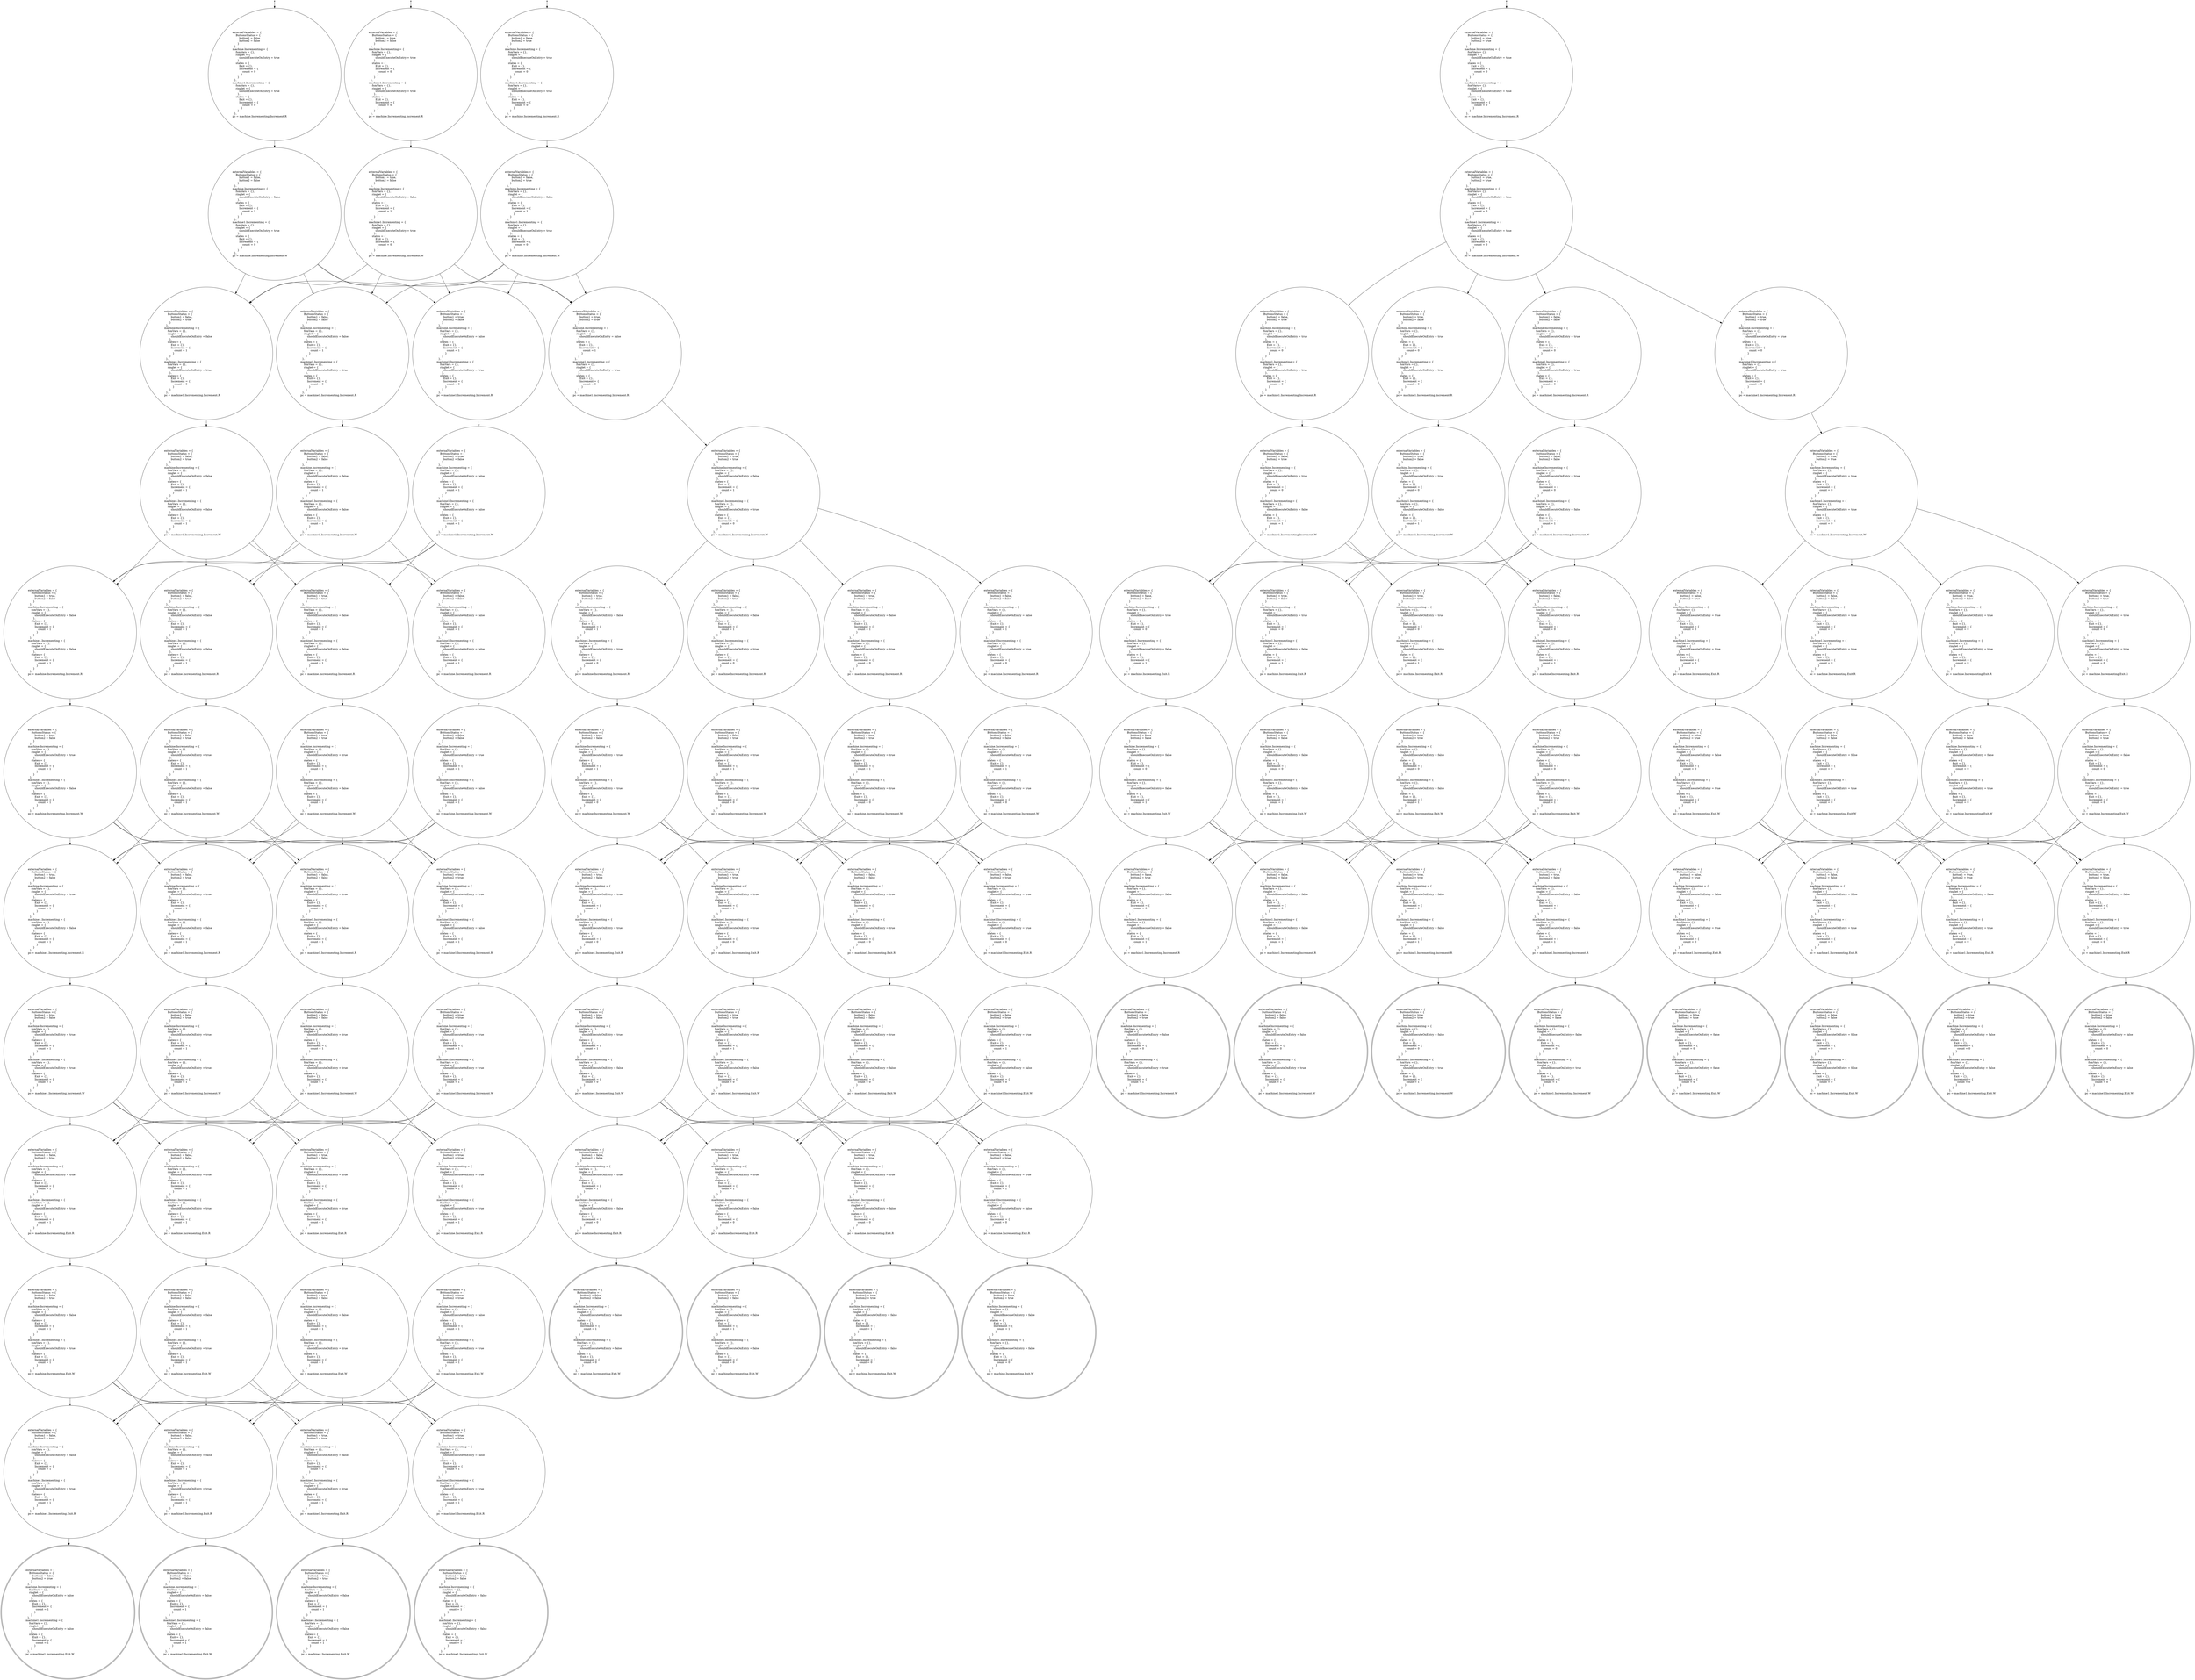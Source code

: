 digraph finite_state_machine {
node [shape=point] si0;node [shape=circle, label="\l    externalVariables = {\l        ButtonsStatus = {\l            button1 = false,\l            button2 = false\l          }\l      },\l    machine.Incrementing = {\l        fsmVars = {},\l        ringlet = {\l            shouldExecuteOnEntry = true\l          },\l        states = {\l            Exit = {},\l            Increment = {\l                count = 0\l              }\l          }\l      },\l    machine1.Incrementing = {\l        fsmVars = {},\l        ringlet = {\l            shouldExecuteOnEntry = true\l          },\l        states = {\l            Exit = {},\l            Increment = {\l                count = 0\l              }\l          }\l      },\l    pc = machine.Incrementing.Increment.R\l  "]; s0;
node [shape=circle, label="\l    externalVariables = {\l        ButtonsStatus = {\l            button1 = false,\l            button2 = false\l          }\l      },\l    machine.Incrementing = {\l        fsmVars = {},\l        ringlet = {\l            shouldExecuteOnEntry = false\l          },\l        states = {\l            Exit = {},\l            Increment = {\l                count = 1\l              }\l          }\l      },\l    machine1.Incrementing = {\l        fsmVars = {},\l        ringlet = {\l            shouldExecuteOnEntry = true\l          },\l        states = {\l            Exit = {},\l            Increment = {\l                count = 0\l              }\l          }\l      },\l    pc = machine.Incrementing.Increment.W\l  "]; s1;
node [shape=circle, label="\l    externalVariables = {\l        ButtonsStatus = {\l            button1 = false,\l            button2 = true\l          }\l      },\l    machine.Incrementing = {\l        fsmVars = {},\l        ringlet = {\l            shouldExecuteOnEntry = false\l          },\l        states = {\l            Exit = {},\l            Increment = {\l                count = 1\l              }\l          }\l      },\l    machine1.Incrementing = {\l        fsmVars = {},\l        ringlet = {\l            shouldExecuteOnEntry = true\l          },\l        states = {\l            Exit = {},\l            Increment = {\l                count = 0\l              }\l          }\l      },\l    pc = machine1.Incrementing.Increment.R\l  "]; s2;
node [shape=circle, label="\l    externalVariables = {\l        ButtonsStatus = {\l            button1 = false,\l            button2 = true\l          }\l      },\l    machine.Incrementing = {\l        fsmVars = {},\l        ringlet = {\l            shouldExecuteOnEntry = false\l          },\l        states = {\l            Exit = {},\l            Increment = {\l                count = 1\l              }\l          }\l      },\l    machine1.Incrementing = {\l        fsmVars = {},\l        ringlet = {\l            shouldExecuteOnEntry = false\l          },\l        states = {\l            Exit = {},\l            Increment = {\l                count = 1\l              }\l          }\l      },\l    pc = machine1.Incrementing.Increment.W\l  "]; s3;
node [shape=circle, label="\l    externalVariables = {\l        ButtonsStatus = {\l            button1 = true,\l            button2 = false\l          }\l      },\l    machine.Incrementing = {\l        fsmVars = {},\l        ringlet = {\l            shouldExecuteOnEntry = false\l          },\l        states = {\l            Exit = {},\l            Increment = {\l                count = 1\l              }\l          }\l      },\l    machine1.Incrementing = {\l        fsmVars = {},\l        ringlet = {\l            shouldExecuteOnEntry = false\l          },\l        states = {\l            Exit = {},\l            Increment = {\l                count = 1\l              }\l          }\l      },\l    pc = machine.Incrementing.Increment.R\l  "]; s4;
node [shape=circle, label="\l    externalVariables = {\l        ButtonsStatus = {\l            button1 = true,\l            button2 = false\l          }\l      },\l    machine.Incrementing = {\l        fsmVars = {},\l        ringlet = {\l            shouldExecuteOnEntry = true\l          },\l        states = {\l            Exit = {},\l            Increment = {\l                count = 1\l              }\l          }\l      },\l    machine1.Incrementing = {\l        fsmVars = {},\l        ringlet = {\l            shouldExecuteOnEntry = false\l          },\l        states = {\l            Exit = {},\l            Increment = {\l                count = 1\l              }\l          }\l      },\l    pc = machine.Incrementing.Increment.W\l  "]; s5;
node [shape=circle, label="\l    externalVariables = {\l        ButtonsStatus = {\l            button1 = true,\l            button2 = false\l          }\l      },\l    machine.Incrementing = {\l        fsmVars = {},\l        ringlet = {\l            shouldExecuteOnEntry = true\l          },\l        states = {\l            Exit = {},\l            Increment = {\l                count = 1\l              }\l          }\l      },\l    machine1.Incrementing = {\l        fsmVars = {},\l        ringlet = {\l            shouldExecuteOnEntry = false\l          },\l        states = {\l            Exit = {},\l            Increment = {\l                count = 1\l              }\l          }\l      },\l    pc = machine1.Incrementing.Increment.R\l  "]; s6;
node [shape=circle, label="\l    externalVariables = {\l        ButtonsStatus = {\l            button1 = true,\l            button2 = false\l          }\l      },\l    machine.Incrementing = {\l        fsmVars = {},\l        ringlet = {\l            shouldExecuteOnEntry = true\l          },\l        states = {\l            Exit = {},\l            Increment = {\l                count = 1\l              }\l          }\l      },\l    machine1.Incrementing = {\l        fsmVars = {},\l        ringlet = {\l            shouldExecuteOnEntry = true\l          },\l        states = {\l            Exit = {},\l            Increment = {\l                count = 1\l              }\l          }\l      },\l    pc = machine1.Incrementing.Increment.W\l  "]; s7;
node [shape=circle, label="\l    externalVariables = {\l        ButtonsStatus = {\l            button1 = false,\l            button2 = true\l          }\l      },\l    machine.Incrementing = {\l        fsmVars = {},\l        ringlet = {\l            shouldExecuteOnEntry = true\l          },\l        states = {\l            Exit = {},\l            Increment = {\l                count = 1\l              }\l          }\l      },\l    machine1.Incrementing = {\l        fsmVars = {},\l        ringlet = {\l            shouldExecuteOnEntry = true\l          },\l        states = {\l            Exit = {},\l            Increment = {\l                count = 1\l              }\l          }\l      },\l    pc = machine.Incrementing.Exit.R\l  "]; s8;
node [shape=circle, label="\l    externalVariables = {\l        ButtonsStatus = {\l            button1 = false,\l            button2 = true\l          }\l      },\l    machine.Incrementing = {\l        fsmVars = {},\l        ringlet = {\l            shouldExecuteOnEntry = false\l          },\l        states = {\l            Exit = {},\l            Increment = {\l                count = 1\l              }\l          }\l      },\l    machine1.Incrementing = {\l        fsmVars = {},\l        ringlet = {\l            shouldExecuteOnEntry = true\l          },\l        states = {\l            Exit = {},\l            Increment = {\l                count = 1\l              }\l          }\l      },\l    pc = machine.Incrementing.Exit.W\l  "]; s9;
node [shape=circle, label="\l    externalVariables = {\l        ButtonsStatus = {\l            button1 = false,\l            button2 = true\l          }\l      },\l    machine.Incrementing = {\l        fsmVars = {},\l        ringlet = {\l            shouldExecuteOnEntry = false\l          },\l        states = {\l            Exit = {},\l            Increment = {\l                count = 1\l              }\l          }\l      },\l    machine1.Incrementing = {\l        fsmVars = {},\l        ringlet = {\l            shouldExecuteOnEntry = true\l          },\l        states = {\l            Exit = {},\l            Increment = {\l                count = 1\l              }\l          }\l      },\l    pc = machine1.Incrementing.Exit.R\l  "]; s10;
node [shape=doublecircle, label="\l    externalVariables = {\l        ButtonsStatus = {\l            button1 = false,\l            button2 = true\l          }\l      },\l    machine.Incrementing = {\l        fsmVars = {},\l        ringlet = {\l            shouldExecuteOnEntry = false\l          },\l        states = {\l            Exit = {},\l            Increment = {\l                count = 1\l              }\l          }\l      },\l    machine1.Incrementing = {\l        fsmVars = {},\l        ringlet = {\l            shouldExecuteOnEntry = false\l          },\l        states = {\l            Exit = {},\l            Increment = {\l                count = 1\l              }\l          }\l      },\l    pc = machine1.Incrementing.Exit.W\l  "]; s11;
node [shape=circle, label="\l    externalVariables = {\l        ButtonsStatus = {\l            button1 = false,\l            button2 = false\l          }\l      },\l    machine.Incrementing = {\l        fsmVars = {},\l        ringlet = {\l            shouldExecuteOnEntry = false\l          },\l        states = {\l            Exit = {},\l            Increment = {\l                count = 1\l              }\l          }\l      },\l    machine1.Incrementing = {\l        fsmVars = {},\l        ringlet = {\l            shouldExecuteOnEntry = true\l          },\l        states = {\l            Exit = {},\l            Increment = {\l                count = 1\l              }\l          }\l      },\l    pc = machine1.Incrementing.Exit.R\l  "]; s12;
node [shape=doublecircle, label="\l    externalVariables = {\l        ButtonsStatus = {\l            button1 = false,\l            button2 = false\l          }\l      },\l    machine.Incrementing = {\l        fsmVars = {},\l        ringlet = {\l            shouldExecuteOnEntry = false\l          },\l        states = {\l            Exit = {},\l            Increment = {\l                count = 1\l              }\l          }\l      },\l    machine1.Incrementing = {\l        fsmVars = {},\l        ringlet = {\l            shouldExecuteOnEntry = false\l          },\l        states = {\l            Exit = {},\l            Increment = {\l                count = 1\l              }\l          }\l      },\l    pc = machine1.Incrementing.Exit.W\l  "]; s13;
node [shape=circle, label="\l    externalVariables = {\l        ButtonsStatus = {\l            button1 = true,\l            button2 = true\l          }\l      },\l    machine.Incrementing = {\l        fsmVars = {},\l        ringlet = {\l            shouldExecuteOnEntry = false\l          },\l        states = {\l            Exit = {},\l            Increment = {\l                count = 1\l              }\l          }\l      },\l    machine1.Incrementing = {\l        fsmVars = {},\l        ringlet = {\l            shouldExecuteOnEntry = true\l          },\l        states = {\l            Exit = {},\l            Increment = {\l                count = 1\l              }\l          }\l      },\l    pc = machine1.Incrementing.Exit.R\l  "]; s14;
node [shape=doublecircle, label="\l    externalVariables = {\l        ButtonsStatus = {\l            button1 = true,\l            button2 = true\l          }\l      },\l    machine.Incrementing = {\l        fsmVars = {},\l        ringlet = {\l            shouldExecuteOnEntry = false\l          },\l        states = {\l            Exit = {},\l            Increment = {\l                count = 1\l              }\l          }\l      },\l    machine1.Incrementing = {\l        fsmVars = {},\l        ringlet = {\l            shouldExecuteOnEntry = false\l          },\l        states = {\l            Exit = {},\l            Increment = {\l                count = 1\l              }\l          }\l      },\l    pc = machine1.Incrementing.Exit.W\l  "]; s15;
node [shape=circle, label="\l    externalVariables = {\l        ButtonsStatus = {\l            button1 = true,\l            button2 = false\l          }\l      },\l    machine.Incrementing = {\l        fsmVars = {},\l        ringlet = {\l            shouldExecuteOnEntry = false\l          },\l        states = {\l            Exit = {},\l            Increment = {\l                count = 1\l              }\l          }\l      },\l    machine1.Incrementing = {\l        fsmVars = {},\l        ringlet = {\l            shouldExecuteOnEntry = true\l          },\l        states = {\l            Exit = {},\l            Increment = {\l                count = 1\l              }\l          }\l      },\l    pc = machine1.Incrementing.Exit.R\l  "]; s16;
node [shape=doublecircle, label="\l    externalVariables = {\l        ButtonsStatus = {\l            button1 = true,\l            button2 = false\l          }\l      },\l    machine.Incrementing = {\l        fsmVars = {},\l        ringlet = {\l            shouldExecuteOnEntry = false\l          },\l        states = {\l            Exit = {},\l            Increment = {\l                count = 1\l              }\l          }\l      },\l    machine1.Incrementing = {\l        fsmVars = {},\l        ringlet = {\l            shouldExecuteOnEntry = false\l          },\l        states = {\l            Exit = {},\l            Increment = {\l                count = 1\l              }\l          }\l      },\l    pc = machine1.Incrementing.Exit.W\l  "]; s17;
node [shape=circle, label="\l    externalVariables = {\l        ButtonsStatus = {\l            button1 = false,\l            button2 = false\l          }\l      },\l    machine.Incrementing = {\l        fsmVars = {},\l        ringlet = {\l            shouldExecuteOnEntry = true\l          },\l        states = {\l            Exit = {},\l            Increment = {\l                count = 1\l              }\l          }\l      },\l    machine1.Incrementing = {\l        fsmVars = {},\l        ringlet = {\l            shouldExecuteOnEntry = true\l          },\l        states = {\l            Exit = {},\l            Increment = {\l                count = 1\l              }\l          }\l      },\l    pc = machine.Incrementing.Exit.R\l  "]; s18;
node [shape=circle, label="\l    externalVariables = {\l        ButtonsStatus = {\l            button1 = false,\l            button2 = false\l          }\l      },\l    machine.Incrementing = {\l        fsmVars = {},\l        ringlet = {\l            shouldExecuteOnEntry = false\l          },\l        states = {\l            Exit = {},\l            Increment = {\l                count = 1\l              }\l          }\l      },\l    machine1.Incrementing = {\l        fsmVars = {},\l        ringlet = {\l            shouldExecuteOnEntry = true\l          },\l        states = {\l            Exit = {},\l            Increment = {\l                count = 1\l              }\l          }\l      },\l    pc = machine.Incrementing.Exit.W\l  "]; s19;
node [shape=circle, label="\l    externalVariables = {\l        ButtonsStatus = {\l            button1 = true,\l            button2 = false\l          }\l      },\l    machine.Incrementing = {\l        fsmVars = {},\l        ringlet = {\l            shouldExecuteOnEntry = true\l          },\l        states = {\l            Exit = {},\l            Increment = {\l                count = 1\l              }\l          }\l      },\l    machine1.Incrementing = {\l        fsmVars = {},\l        ringlet = {\l            shouldExecuteOnEntry = true\l          },\l        states = {\l            Exit = {},\l            Increment = {\l                count = 1\l              }\l          }\l      },\l    pc = machine.Incrementing.Exit.R\l  "]; s20;
node [shape=circle, label="\l    externalVariables = {\l        ButtonsStatus = {\l            button1 = true,\l            button2 = false\l          }\l      },\l    machine.Incrementing = {\l        fsmVars = {},\l        ringlet = {\l            shouldExecuteOnEntry = false\l          },\l        states = {\l            Exit = {},\l            Increment = {\l                count = 1\l              }\l          }\l      },\l    machine1.Incrementing = {\l        fsmVars = {},\l        ringlet = {\l            shouldExecuteOnEntry = true\l          },\l        states = {\l            Exit = {},\l            Increment = {\l                count = 1\l              }\l          }\l      },\l    pc = machine.Incrementing.Exit.W\l  "]; s21;
node [shape=circle, label="\l    externalVariables = {\l        ButtonsStatus = {\l            button1 = true,\l            button2 = true\l          }\l      },\l    machine.Incrementing = {\l        fsmVars = {},\l        ringlet = {\l            shouldExecuteOnEntry = true\l          },\l        states = {\l            Exit = {},\l            Increment = {\l                count = 1\l              }\l          }\l      },\l    machine1.Incrementing = {\l        fsmVars = {},\l        ringlet = {\l            shouldExecuteOnEntry = true\l          },\l        states = {\l            Exit = {},\l            Increment = {\l                count = 1\l              }\l          }\l      },\l    pc = machine.Incrementing.Exit.R\l  "]; s22;
node [shape=circle, label="\l    externalVariables = {\l        ButtonsStatus = {\l            button1 = true,\l            button2 = true\l          }\l      },\l    machine.Incrementing = {\l        fsmVars = {},\l        ringlet = {\l            shouldExecuteOnEntry = false\l          },\l        states = {\l            Exit = {},\l            Increment = {\l                count = 1\l              }\l          }\l      },\l    machine1.Incrementing = {\l        fsmVars = {},\l        ringlet = {\l            shouldExecuteOnEntry = true\l          },\l        states = {\l            Exit = {},\l            Increment = {\l                count = 1\l              }\l          }\l      },\l    pc = machine.Incrementing.Exit.W\l  "]; s23;
node [shape=circle, label="\l    externalVariables = {\l        ButtonsStatus = {\l            button1 = false,\l            button2 = true\l          }\l      },\l    machine.Incrementing = {\l        fsmVars = {},\l        ringlet = {\l            shouldExecuteOnEntry = true\l          },\l        states = {\l            Exit = {},\l            Increment = {\l                count = 1\l              }\l          }\l      },\l    machine1.Incrementing = {\l        fsmVars = {},\l        ringlet = {\l            shouldExecuteOnEntry = false\l          },\l        states = {\l            Exit = {},\l            Increment = {\l                count = 1\l              }\l          }\l      },\l    pc = machine1.Incrementing.Increment.R\l  "]; s24;
node [shape=circle, label="\l    externalVariables = {\l        ButtonsStatus = {\l            button1 = false,\l            button2 = true\l          }\l      },\l    machine.Incrementing = {\l        fsmVars = {},\l        ringlet = {\l            shouldExecuteOnEntry = true\l          },\l        states = {\l            Exit = {},\l            Increment = {\l                count = 1\l              }\l          }\l      },\l    machine1.Incrementing = {\l        fsmVars = {},\l        ringlet = {\l            shouldExecuteOnEntry = true\l          },\l        states = {\l            Exit = {},\l            Increment = {\l                count = 1\l              }\l          }\l      },\l    pc = machine1.Incrementing.Increment.W\l  "]; s25;
node [shape=circle, label="\l    externalVariables = {\l        ButtonsStatus = {\l            button1 = false,\l            button2 = false\l          }\l      },\l    machine.Incrementing = {\l        fsmVars = {},\l        ringlet = {\l            shouldExecuteOnEntry = true\l          },\l        states = {\l            Exit = {},\l            Increment = {\l                count = 1\l              }\l          }\l      },\l    machine1.Incrementing = {\l        fsmVars = {},\l        ringlet = {\l            shouldExecuteOnEntry = false\l          },\l        states = {\l            Exit = {},\l            Increment = {\l                count = 1\l              }\l          }\l      },\l    pc = machine1.Incrementing.Increment.R\l  "]; s26;
node [shape=circle, label="\l    externalVariables = {\l        ButtonsStatus = {\l            button1 = false,\l            button2 = false\l          }\l      },\l    machine.Incrementing = {\l        fsmVars = {},\l        ringlet = {\l            shouldExecuteOnEntry = true\l          },\l        states = {\l            Exit = {},\l            Increment = {\l                count = 1\l              }\l          }\l      },\l    machine1.Incrementing = {\l        fsmVars = {},\l        ringlet = {\l            shouldExecuteOnEntry = true\l          },\l        states = {\l            Exit = {},\l            Increment = {\l                count = 1\l              }\l          }\l      },\l    pc = machine1.Incrementing.Increment.W\l  "]; s27;
node [shape=circle, label="\l    externalVariables = {\l        ButtonsStatus = {\l            button1 = true,\l            button2 = true\l          }\l      },\l    machine.Incrementing = {\l        fsmVars = {},\l        ringlet = {\l            shouldExecuteOnEntry = true\l          },\l        states = {\l            Exit = {},\l            Increment = {\l                count = 1\l              }\l          }\l      },\l    machine1.Incrementing = {\l        fsmVars = {},\l        ringlet = {\l            shouldExecuteOnEntry = false\l          },\l        states = {\l            Exit = {},\l            Increment = {\l                count = 1\l              }\l          }\l      },\l    pc = machine1.Incrementing.Increment.R\l  "]; s28;
node [shape=circle, label="\l    externalVariables = {\l        ButtonsStatus = {\l            button1 = true,\l            button2 = true\l          }\l      },\l    machine.Incrementing = {\l        fsmVars = {},\l        ringlet = {\l            shouldExecuteOnEntry = true\l          },\l        states = {\l            Exit = {},\l            Increment = {\l                count = 1\l              }\l          }\l      },\l    machine1.Incrementing = {\l        fsmVars = {},\l        ringlet = {\l            shouldExecuteOnEntry = true\l          },\l        states = {\l            Exit = {},\l            Increment = {\l                count = 1\l              }\l          }\l      },\l    pc = machine1.Incrementing.Increment.W\l  "]; s29;
node [shape=circle, label="\l    externalVariables = {\l        ButtonsStatus = {\l            button1 = false,\l            button2 = true\l          }\l      },\l    machine.Incrementing = {\l        fsmVars = {},\l        ringlet = {\l            shouldExecuteOnEntry = false\l          },\l        states = {\l            Exit = {},\l            Increment = {\l                count = 1\l              }\l          }\l      },\l    machine1.Incrementing = {\l        fsmVars = {},\l        ringlet = {\l            shouldExecuteOnEntry = false\l          },\l        states = {\l            Exit = {},\l            Increment = {\l                count = 1\l              }\l          }\l      },\l    pc = machine.Incrementing.Increment.R\l  "]; s30;
node [shape=circle, label="\l    externalVariables = {\l        ButtonsStatus = {\l            button1 = false,\l            button2 = true\l          }\l      },\l    machine.Incrementing = {\l        fsmVars = {},\l        ringlet = {\l            shouldExecuteOnEntry = true\l          },\l        states = {\l            Exit = {},\l            Increment = {\l                count = 1\l              }\l          }\l      },\l    machine1.Incrementing = {\l        fsmVars = {},\l        ringlet = {\l            shouldExecuteOnEntry = false\l          },\l        states = {\l            Exit = {},\l            Increment = {\l                count = 1\l              }\l          }\l      },\l    pc = machine.Incrementing.Increment.W\l  "]; s31;
node [shape=circle, label="\l    externalVariables = {\l        ButtonsStatus = {\l            button1 = true,\l            button2 = true\l          }\l      },\l    machine.Incrementing = {\l        fsmVars = {},\l        ringlet = {\l            shouldExecuteOnEntry = false\l          },\l        states = {\l            Exit = {},\l            Increment = {\l                count = 1\l              }\l          }\l      },\l    machine1.Incrementing = {\l        fsmVars = {},\l        ringlet = {\l            shouldExecuteOnEntry = false\l          },\l        states = {\l            Exit = {},\l            Increment = {\l                count = 1\l              }\l          }\l      },\l    pc = machine.Incrementing.Increment.R\l  "]; s32;
node [shape=circle, label="\l    externalVariables = {\l        ButtonsStatus = {\l            button1 = true,\l            button2 = true\l          }\l      },\l    machine.Incrementing = {\l        fsmVars = {},\l        ringlet = {\l            shouldExecuteOnEntry = true\l          },\l        states = {\l            Exit = {},\l            Increment = {\l                count = 1\l              }\l          }\l      },\l    machine1.Incrementing = {\l        fsmVars = {},\l        ringlet = {\l            shouldExecuteOnEntry = false\l          },\l        states = {\l            Exit = {},\l            Increment = {\l                count = 1\l              }\l          }\l      },\l    pc = machine.Incrementing.Increment.W\l  "]; s33;
node [shape=circle, label="\l    externalVariables = {\l        ButtonsStatus = {\l            button1 = false,\l            button2 = false\l          }\l      },\l    machine.Incrementing = {\l        fsmVars = {},\l        ringlet = {\l            shouldExecuteOnEntry = false\l          },\l        states = {\l            Exit = {},\l            Increment = {\l                count = 1\l              }\l          }\l      },\l    machine1.Incrementing = {\l        fsmVars = {},\l        ringlet = {\l            shouldExecuteOnEntry = false\l          },\l        states = {\l            Exit = {},\l            Increment = {\l                count = 1\l              }\l          }\l      },\l    pc = machine.Incrementing.Increment.R\l  "]; s34;
node [shape=circle, label="\l    externalVariables = {\l        ButtonsStatus = {\l            button1 = false,\l            button2 = false\l          }\l      },\l    machine.Incrementing = {\l        fsmVars = {},\l        ringlet = {\l            shouldExecuteOnEntry = true\l          },\l        states = {\l            Exit = {},\l            Increment = {\l                count = 1\l              }\l          }\l      },\l    machine1.Incrementing = {\l        fsmVars = {},\l        ringlet = {\l            shouldExecuteOnEntry = false\l          },\l        states = {\l            Exit = {},\l            Increment = {\l                count = 1\l              }\l          }\l      },\l    pc = machine.Incrementing.Increment.W\l  "]; s35;
node [shape=circle, label="\l    externalVariables = {\l        ButtonsStatus = {\l            button1 = true,\l            button2 = true\l          }\l      },\l    machine.Incrementing = {\l        fsmVars = {},\l        ringlet = {\l            shouldExecuteOnEntry = false\l          },\l        states = {\l            Exit = {},\l            Increment = {\l                count = 1\l              }\l          }\l      },\l    machine1.Incrementing = {\l        fsmVars = {},\l        ringlet = {\l            shouldExecuteOnEntry = true\l          },\l        states = {\l            Exit = {},\l            Increment = {\l                count = 0\l              }\l          }\l      },\l    pc = machine1.Incrementing.Increment.R\l  "]; s36;
node [shape=circle, label="\l    externalVariables = {\l        ButtonsStatus = {\l            button1 = true,\l            button2 = true\l          }\l      },\l    machine.Incrementing = {\l        fsmVars = {},\l        ringlet = {\l            shouldExecuteOnEntry = false\l          },\l        states = {\l            Exit = {},\l            Increment = {\l                count = 1\l              }\l          }\l      },\l    machine1.Incrementing = {\l        fsmVars = {},\l        ringlet = {\l            shouldExecuteOnEntry = true\l          },\l        states = {\l            Exit = {},\l            Increment = {\l                count = 0\l              }\l          }\l      },\l    pc = machine1.Incrementing.Increment.W\l  "]; s37;
node [shape=circle, label="\l    externalVariables = {\l        ButtonsStatus = {\l            button1 = true,\l            button2 = false\l          }\l      },\l    machine.Incrementing = {\l        fsmVars = {},\l        ringlet = {\l            shouldExecuteOnEntry = false\l          },\l        states = {\l            Exit = {},\l            Increment = {\l                count = 1\l              }\l          }\l      },\l    machine1.Incrementing = {\l        fsmVars = {},\l        ringlet = {\l            shouldExecuteOnEntry = true\l          },\l        states = {\l            Exit = {},\l            Increment = {\l                count = 0\l              }\l          }\l      },\l    pc = machine.Incrementing.Increment.R\l  "]; s38;
node [shape=circle, label="\l    externalVariables = {\l        ButtonsStatus = {\l            button1 = true,\l            button2 = false\l          }\l      },\l    machine.Incrementing = {\l        fsmVars = {},\l        ringlet = {\l            shouldExecuteOnEntry = true\l          },\l        states = {\l            Exit = {},\l            Increment = {\l                count = 1\l              }\l          }\l      },\l    machine1.Incrementing = {\l        fsmVars = {},\l        ringlet = {\l            shouldExecuteOnEntry = true\l          },\l        states = {\l            Exit = {},\l            Increment = {\l                count = 0\l              }\l          }\l      },\l    pc = machine.Incrementing.Increment.W\l  "]; s39;
node [shape=circle, label="\l    externalVariables = {\l        ButtonsStatus = {\l            button1 = true,\l            button2 = false\l          }\l      },\l    machine.Incrementing = {\l        fsmVars = {},\l        ringlet = {\l            shouldExecuteOnEntry = true\l          },\l        states = {\l            Exit = {},\l            Increment = {\l                count = 1\l              }\l          }\l      },\l    machine1.Incrementing = {\l        fsmVars = {},\l        ringlet = {\l            shouldExecuteOnEntry = true\l          },\l        states = {\l            Exit = {},\l            Increment = {\l                count = 0\l              }\l          }\l      },\l    pc = machine1.Incrementing.Exit.R\l  "]; s40;
node [shape=circle, label="\l    externalVariables = {\l        ButtonsStatus = {\l            button1 = true,\l            button2 = false\l          }\l      },\l    machine.Incrementing = {\l        fsmVars = {},\l        ringlet = {\l            shouldExecuteOnEntry = true\l          },\l        states = {\l            Exit = {},\l            Increment = {\l                count = 1\l              }\l          }\l      },\l    machine1.Incrementing = {\l        fsmVars = {},\l        ringlet = {\l            shouldExecuteOnEntry = false\l          },\l        states = {\l            Exit = {},\l            Increment = {\l                count = 0\l              }\l          }\l      },\l    pc = machine1.Incrementing.Exit.W\l  "]; s41;
node [shape=circle, label="\l    externalVariables = {\l        ButtonsStatus = {\l            button1 = false,\l            button2 = false\l          }\l      },\l    machine.Incrementing = {\l        fsmVars = {},\l        ringlet = {\l            shouldExecuteOnEntry = true\l          },\l        states = {\l            Exit = {},\l            Increment = {\l                count = 1\l              }\l          }\l      },\l    machine1.Incrementing = {\l        fsmVars = {},\l        ringlet = {\l            shouldExecuteOnEntry = false\l          },\l        states = {\l            Exit = {},\l            Increment = {\l                count = 0\l              }\l          }\l      },\l    pc = machine.Incrementing.Exit.R\l  "]; s42;
node [shape=doublecircle, label="\l    externalVariables = {\l        ButtonsStatus = {\l            button1 = false,\l            button2 = false\l          }\l      },\l    machine.Incrementing = {\l        fsmVars = {},\l        ringlet = {\l            shouldExecuteOnEntry = false\l          },\l        states = {\l            Exit = {},\l            Increment = {\l                count = 1\l              }\l          }\l      },\l    machine1.Incrementing = {\l        fsmVars = {},\l        ringlet = {\l            shouldExecuteOnEntry = false\l          },\l        states = {\l            Exit = {},\l            Increment = {\l                count = 0\l              }\l          }\l      },\l    pc = machine.Incrementing.Exit.W\l  "]; s43;
node [shape=circle, label="\l    externalVariables = {\l        ButtonsStatus = {\l            button1 = true,\l            button2 = false\l          }\l      },\l    machine.Incrementing = {\l        fsmVars = {},\l        ringlet = {\l            shouldExecuteOnEntry = true\l          },\l        states = {\l            Exit = {},\l            Increment = {\l                count = 1\l              }\l          }\l      },\l    machine1.Incrementing = {\l        fsmVars = {},\l        ringlet = {\l            shouldExecuteOnEntry = false\l          },\l        states = {\l            Exit = {},\l            Increment = {\l                count = 0\l              }\l          }\l      },\l    pc = machine.Incrementing.Exit.R\l  "]; s44;
node [shape=doublecircle, label="\l    externalVariables = {\l        ButtonsStatus = {\l            button1 = true,\l            button2 = false\l          }\l      },\l    machine.Incrementing = {\l        fsmVars = {},\l        ringlet = {\l            shouldExecuteOnEntry = false\l          },\l        states = {\l            Exit = {},\l            Increment = {\l                count = 1\l              }\l          }\l      },\l    machine1.Incrementing = {\l        fsmVars = {},\l        ringlet = {\l            shouldExecuteOnEntry = false\l          },\l        states = {\l            Exit = {},\l            Increment = {\l                count = 0\l              }\l          }\l      },\l    pc = machine.Incrementing.Exit.W\l  "]; s45;
node [shape=circle, label="\l    externalVariables = {\l        ButtonsStatus = {\l            button1 = true,\l            button2 = true\l          }\l      },\l    machine.Incrementing = {\l        fsmVars = {},\l        ringlet = {\l            shouldExecuteOnEntry = true\l          },\l        states = {\l            Exit = {},\l            Increment = {\l                count = 1\l              }\l          }\l      },\l    machine1.Incrementing = {\l        fsmVars = {},\l        ringlet = {\l            shouldExecuteOnEntry = false\l          },\l        states = {\l            Exit = {},\l            Increment = {\l                count = 0\l              }\l          }\l      },\l    pc = machine.Incrementing.Exit.R\l  "]; s46;
node [shape=doublecircle, label="\l    externalVariables = {\l        ButtonsStatus = {\l            button1 = true,\l            button2 = true\l          }\l      },\l    machine.Incrementing = {\l        fsmVars = {},\l        ringlet = {\l            shouldExecuteOnEntry = false\l          },\l        states = {\l            Exit = {},\l            Increment = {\l                count = 1\l              }\l          }\l      },\l    machine1.Incrementing = {\l        fsmVars = {},\l        ringlet = {\l            shouldExecuteOnEntry = false\l          },\l        states = {\l            Exit = {},\l            Increment = {\l                count = 0\l              }\l          }\l      },\l    pc = machine.Incrementing.Exit.W\l  "]; s47;
node [shape=circle, label="\l    externalVariables = {\l        ButtonsStatus = {\l            button1 = false,\l            button2 = true\l          }\l      },\l    machine.Incrementing = {\l        fsmVars = {},\l        ringlet = {\l            shouldExecuteOnEntry = true\l          },\l        states = {\l            Exit = {},\l            Increment = {\l                count = 1\l              }\l          }\l      },\l    machine1.Incrementing = {\l        fsmVars = {},\l        ringlet = {\l            shouldExecuteOnEntry = false\l          },\l        states = {\l            Exit = {},\l            Increment = {\l                count = 0\l              }\l          }\l      },\l    pc = machine.Incrementing.Exit.R\l  "]; s48;
node [shape=doublecircle, label="\l    externalVariables = {\l        ButtonsStatus = {\l            button1 = false,\l            button2 = true\l          }\l      },\l    machine.Incrementing = {\l        fsmVars = {},\l        ringlet = {\l            shouldExecuteOnEntry = false\l          },\l        states = {\l            Exit = {},\l            Increment = {\l                count = 1\l              }\l          }\l      },\l    machine1.Incrementing = {\l        fsmVars = {},\l        ringlet = {\l            shouldExecuteOnEntry = false\l          },\l        states = {\l            Exit = {},\l            Increment = {\l                count = 0\l              }\l          }\l      },\l    pc = machine.Incrementing.Exit.W\l  "]; s49;
node [shape=circle, label="\l    externalVariables = {\l        ButtonsStatus = {\l            button1 = true,\l            button2 = true\l          }\l      },\l    machine.Incrementing = {\l        fsmVars = {},\l        ringlet = {\l            shouldExecuteOnEntry = true\l          },\l        states = {\l            Exit = {},\l            Increment = {\l                count = 1\l              }\l          }\l      },\l    machine1.Incrementing = {\l        fsmVars = {},\l        ringlet = {\l            shouldExecuteOnEntry = true\l          },\l        states = {\l            Exit = {},\l            Increment = {\l                count = 0\l              }\l          }\l      },\l    pc = machine1.Incrementing.Exit.R\l  "]; s50;
node [shape=circle, label="\l    externalVariables = {\l        ButtonsStatus = {\l            button1 = true,\l            button2 = true\l          }\l      },\l    machine.Incrementing = {\l        fsmVars = {},\l        ringlet = {\l            shouldExecuteOnEntry = true\l          },\l        states = {\l            Exit = {},\l            Increment = {\l                count = 1\l              }\l          }\l      },\l    machine1.Incrementing = {\l        fsmVars = {},\l        ringlet = {\l            shouldExecuteOnEntry = false\l          },\l        states = {\l            Exit = {},\l            Increment = {\l                count = 0\l              }\l          }\l      },\l    pc = machine1.Incrementing.Exit.W\l  "]; s51;
node [shape=circle, label="\l    externalVariables = {\l        ButtonsStatus = {\l            button1 = false,\l            button2 = false\l          }\l      },\l    machine.Incrementing = {\l        fsmVars = {},\l        ringlet = {\l            shouldExecuteOnEntry = true\l          },\l        states = {\l            Exit = {},\l            Increment = {\l                count = 1\l              }\l          }\l      },\l    machine1.Incrementing = {\l        fsmVars = {},\l        ringlet = {\l            shouldExecuteOnEntry = true\l          },\l        states = {\l            Exit = {},\l            Increment = {\l                count = 0\l              }\l          }\l      },\l    pc = machine1.Incrementing.Exit.R\l  "]; s52;
node [shape=circle, label="\l    externalVariables = {\l        ButtonsStatus = {\l            button1 = false,\l            button2 = false\l          }\l      },\l    machine.Incrementing = {\l        fsmVars = {},\l        ringlet = {\l            shouldExecuteOnEntry = true\l          },\l        states = {\l            Exit = {},\l            Increment = {\l                count = 1\l              }\l          }\l      },\l    machine1.Incrementing = {\l        fsmVars = {},\l        ringlet = {\l            shouldExecuteOnEntry = false\l          },\l        states = {\l            Exit = {},\l            Increment = {\l                count = 0\l              }\l          }\l      },\l    pc = machine1.Incrementing.Exit.W\l  "]; s53;
node [shape=circle, label="\l    externalVariables = {\l        ButtonsStatus = {\l            button1 = false,\l            button2 = true\l          }\l      },\l    machine.Incrementing = {\l        fsmVars = {},\l        ringlet = {\l            shouldExecuteOnEntry = true\l          },\l        states = {\l            Exit = {},\l            Increment = {\l                count = 1\l              }\l          }\l      },\l    machine1.Incrementing = {\l        fsmVars = {},\l        ringlet = {\l            shouldExecuteOnEntry = true\l          },\l        states = {\l            Exit = {},\l            Increment = {\l                count = 0\l              }\l          }\l      },\l    pc = machine1.Incrementing.Exit.R\l  "]; s54;
node [shape=circle, label="\l    externalVariables = {\l        ButtonsStatus = {\l            button1 = false,\l            button2 = true\l          }\l      },\l    machine.Incrementing = {\l        fsmVars = {},\l        ringlet = {\l            shouldExecuteOnEntry = true\l          },\l        states = {\l            Exit = {},\l            Increment = {\l                count = 1\l              }\l          }\l      },\l    machine1.Incrementing = {\l        fsmVars = {},\l        ringlet = {\l            shouldExecuteOnEntry = false\l          },\l        states = {\l            Exit = {},\l            Increment = {\l                count = 0\l              }\l          }\l      },\l    pc = machine1.Incrementing.Exit.W\l  "]; s55;
node [shape=circle, label="\l    externalVariables = {\l        ButtonsStatus = {\l            button1 = false,\l            button2 = true\l          }\l      },\l    machine.Incrementing = {\l        fsmVars = {},\l        ringlet = {\l            shouldExecuteOnEntry = false\l          },\l        states = {\l            Exit = {},\l            Increment = {\l                count = 1\l              }\l          }\l      },\l    machine1.Incrementing = {\l        fsmVars = {},\l        ringlet = {\l            shouldExecuteOnEntry = true\l          },\l        states = {\l            Exit = {},\l            Increment = {\l                count = 0\l              }\l          }\l      },\l    pc = machine.Incrementing.Increment.R\l  "]; s56;
node [shape=circle, label="\l    externalVariables = {\l        ButtonsStatus = {\l            button1 = false,\l            button2 = true\l          }\l      },\l    machine.Incrementing = {\l        fsmVars = {},\l        ringlet = {\l            shouldExecuteOnEntry = true\l          },\l        states = {\l            Exit = {},\l            Increment = {\l                count = 1\l              }\l          }\l      },\l    machine1.Incrementing = {\l        fsmVars = {},\l        ringlet = {\l            shouldExecuteOnEntry = true\l          },\l        states = {\l            Exit = {},\l            Increment = {\l                count = 0\l              }\l          }\l      },\l    pc = machine.Incrementing.Increment.W\l  "]; s57;
node [shape=circle, label="\l    externalVariables = {\l        ButtonsStatus = {\l            button1 = true,\l            button2 = true\l          }\l      },\l    machine.Incrementing = {\l        fsmVars = {},\l        ringlet = {\l            shouldExecuteOnEntry = false\l          },\l        states = {\l            Exit = {},\l            Increment = {\l                count = 1\l              }\l          }\l      },\l    machine1.Incrementing = {\l        fsmVars = {},\l        ringlet = {\l            shouldExecuteOnEntry = true\l          },\l        states = {\l            Exit = {},\l            Increment = {\l                count = 0\l              }\l          }\l      },\l    pc = machine.Incrementing.Increment.R\l  "]; s58;
node [shape=circle, label="\l    externalVariables = {\l        ButtonsStatus = {\l            button1 = true,\l            button2 = true\l          }\l      },\l    machine.Incrementing = {\l        fsmVars = {},\l        ringlet = {\l            shouldExecuteOnEntry = true\l          },\l        states = {\l            Exit = {},\l            Increment = {\l                count = 1\l              }\l          }\l      },\l    machine1.Incrementing = {\l        fsmVars = {},\l        ringlet = {\l            shouldExecuteOnEntry = true\l          },\l        states = {\l            Exit = {},\l            Increment = {\l                count = 0\l              }\l          }\l      },\l    pc = machine.Incrementing.Increment.W\l  "]; s59;
node [shape=circle, label="\l    externalVariables = {\l        ButtonsStatus = {\l            button1 = false,\l            button2 = false\l          }\l      },\l    machine.Incrementing = {\l        fsmVars = {},\l        ringlet = {\l            shouldExecuteOnEntry = false\l          },\l        states = {\l            Exit = {},\l            Increment = {\l                count = 1\l              }\l          }\l      },\l    machine1.Incrementing = {\l        fsmVars = {},\l        ringlet = {\l            shouldExecuteOnEntry = true\l          },\l        states = {\l            Exit = {},\l            Increment = {\l                count = 0\l              }\l          }\l      },\l    pc = machine.Incrementing.Increment.R\l  "]; s60;
node [shape=circle, label="\l    externalVariables = {\l        ButtonsStatus = {\l            button1 = false,\l            button2 = false\l          }\l      },\l    machine.Incrementing = {\l        fsmVars = {},\l        ringlet = {\l            shouldExecuteOnEntry = true\l          },\l        states = {\l            Exit = {},\l            Increment = {\l                count = 1\l              }\l          }\l      },\l    machine1.Incrementing = {\l        fsmVars = {},\l        ringlet = {\l            shouldExecuteOnEntry = true\l          },\l        states = {\l            Exit = {},\l            Increment = {\l                count = 0\l              }\l          }\l      },\l    pc = machine.Incrementing.Increment.W\l  "]; s61;
node [shape=circle, label="\l    externalVariables = {\l        ButtonsStatus = {\l            button1 = false,\l            button2 = false\l          }\l      },\l    machine.Incrementing = {\l        fsmVars = {},\l        ringlet = {\l            shouldExecuteOnEntry = false\l          },\l        states = {\l            Exit = {},\l            Increment = {\l                count = 1\l              }\l          }\l      },\l    machine1.Incrementing = {\l        fsmVars = {},\l        ringlet = {\l            shouldExecuteOnEntry = true\l          },\l        states = {\l            Exit = {},\l            Increment = {\l                count = 0\l              }\l          }\l      },\l    pc = machine1.Incrementing.Increment.R\l  "]; s62;
node [shape=circle, label="\l    externalVariables = {\l        ButtonsStatus = {\l            button1 = false,\l            button2 = false\l          }\l      },\l    machine.Incrementing = {\l        fsmVars = {},\l        ringlet = {\l            shouldExecuteOnEntry = false\l          },\l        states = {\l            Exit = {},\l            Increment = {\l                count = 1\l              }\l          }\l      },\l    machine1.Incrementing = {\l        fsmVars = {},\l        ringlet = {\l            shouldExecuteOnEntry = false\l          },\l        states = {\l            Exit = {},\l            Increment = {\l                count = 1\l              }\l          }\l      },\l    pc = machine1.Incrementing.Increment.W\l  "]; s63;
node [shape=circle, label="\l    externalVariables = {\l        ButtonsStatus = {\l            button1 = true,\l            button2 = false\l          }\l      },\l    machine.Incrementing = {\l        fsmVars = {},\l        ringlet = {\l            shouldExecuteOnEntry = false\l          },\l        states = {\l            Exit = {},\l            Increment = {\l                count = 1\l              }\l          }\l      },\l    machine1.Incrementing = {\l        fsmVars = {},\l        ringlet = {\l            shouldExecuteOnEntry = true\l          },\l        states = {\l            Exit = {},\l            Increment = {\l                count = 0\l              }\l          }\l      },\l    pc = machine1.Incrementing.Increment.R\l  "]; s64;
node [shape=circle, label="\l    externalVariables = {\l        ButtonsStatus = {\l            button1 = true,\l            button2 = false\l          }\l      },\l    machine.Incrementing = {\l        fsmVars = {},\l        ringlet = {\l            shouldExecuteOnEntry = false\l          },\l        states = {\l            Exit = {},\l            Increment = {\l                count = 1\l              }\l          }\l      },\l    machine1.Incrementing = {\l        fsmVars = {},\l        ringlet = {\l            shouldExecuteOnEntry = false\l          },\l        states = {\l            Exit = {},\l            Increment = {\l                count = 1\l              }\l          }\l      },\l    pc = machine1.Incrementing.Increment.W\l  "]; s65;
node [shape=point] si66;node [shape=circle, label="\l    externalVariables = {\l        ButtonsStatus = {\l            button1 = true,\l            button2 = false\l          }\l      },\l    machine.Incrementing = {\l        fsmVars = {},\l        ringlet = {\l            shouldExecuteOnEntry = true\l          },\l        states = {\l            Exit = {},\l            Increment = {\l                count = 0\l              }\l          }\l      },\l    machine1.Incrementing = {\l        fsmVars = {},\l        ringlet = {\l            shouldExecuteOnEntry = true\l          },\l        states = {\l            Exit = {},\l            Increment = {\l                count = 0\l              }\l          }\l      },\l    pc = machine.Incrementing.Increment.R\l  "]; s66;
node [shape=circle, label="\l    externalVariables = {\l        ButtonsStatus = {\l            button1 = true,\l            button2 = false\l          }\l      },\l    machine.Incrementing = {\l        fsmVars = {},\l        ringlet = {\l            shouldExecuteOnEntry = false\l          },\l        states = {\l            Exit = {},\l            Increment = {\l                count = 1\l              }\l          }\l      },\l    machine1.Incrementing = {\l        fsmVars = {},\l        ringlet = {\l            shouldExecuteOnEntry = true\l          },\l        states = {\l            Exit = {},\l            Increment = {\l                count = 0\l              }\l          }\l      },\l    pc = machine.Incrementing.Increment.W\l  "]; s67;
node [shape=point] si68;node [shape=circle, label="\l    externalVariables = {\l        ButtonsStatus = {\l            button1 = false,\l            button2 = true\l          }\l      },\l    machine.Incrementing = {\l        fsmVars = {},\l        ringlet = {\l            shouldExecuteOnEntry = true\l          },\l        states = {\l            Exit = {},\l            Increment = {\l                count = 0\l              }\l          }\l      },\l    machine1.Incrementing = {\l        fsmVars = {},\l        ringlet = {\l            shouldExecuteOnEntry = true\l          },\l        states = {\l            Exit = {},\l            Increment = {\l                count = 0\l              }\l          }\l      },\l    pc = machine.Incrementing.Increment.R\l  "]; s68;
node [shape=circle, label="\l    externalVariables = {\l        ButtonsStatus = {\l            button1 = false,\l            button2 = true\l          }\l      },\l    machine.Incrementing = {\l        fsmVars = {},\l        ringlet = {\l            shouldExecuteOnEntry = false\l          },\l        states = {\l            Exit = {},\l            Increment = {\l                count = 1\l              }\l          }\l      },\l    machine1.Incrementing = {\l        fsmVars = {},\l        ringlet = {\l            shouldExecuteOnEntry = true\l          },\l        states = {\l            Exit = {},\l            Increment = {\l                count = 0\l              }\l          }\l      },\l    pc = machine.Incrementing.Increment.W\l  "]; s69;
node [shape=point] si70;node [shape=circle, label="\l    externalVariables = {\l        ButtonsStatus = {\l            button1 = true,\l            button2 = true\l          }\l      },\l    machine.Incrementing = {\l        fsmVars = {},\l        ringlet = {\l            shouldExecuteOnEntry = true\l          },\l        states = {\l            Exit = {},\l            Increment = {\l                count = 0\l              }\l          }\l      },\l    machine1.Incrementing = {\l        fsmVars = {},\l        ringlet = {\l            shouldExecuteOnEntry = true\l          },\l        states = {\l            Exit = {},\l            Increment = {\l                count = 0\l              }\l          }\l      },\l    pc = machine.Incrementing.Increment.R\l  "]; s70;
node [shape=circle, label="\l    externalVariables = {\l        ButtonsStatus = {\l            button1 = true,\l            button2 = true\l          }\l      },\l    machine.Incrementing = {\l        fsmVars = {},\l        ringlet = {\l            shouldExecuteOnEntry = true\l          },\l        states = {\l            Exit = {},\l            Increment = {\l                count = 0\l              }\l          }\l      },\l    machine1.Incrementing = {\l        fsmVars = {},\l        ringlet = {\l            shouldExecuteOnEntry = true\l          },\l        states = {\l            Exit = {},\l            Increment = {\l                count = 0\l              }\l          }\l      },\l    pc = machine.Incrementing.Increment.W\l  "]; s71;
node [shape=circle, label="\l    externalVariables = {\l        ButtonsStatus = {\l            button1 = false,\l            button2 = true\l          }\l      },\l    machine.Incrementing = {\l        fsmVars = {},\l        ringlet = {\l            shouldExecuteOnEntry = true\l          },\l        states = {\l            Exit = {},\l            Increment = {\l                count = 0\l              }\l          }\l      },\l    machine1.Incrementing = {\l        fsmVars = {},\l        ringlet = {\l            shouldExecuteOnEntry = true\l          },\l        states = {\l            Exit = {},\l            Increment = {\l                count = 0\l              }\l          }\l      },\l    pc = machine1.Incrementing.Increment.R\l  "]; s72;
node [shape=circle, label="\l    externalVariables = {\l        ButtonsStatus = {\l            button1 = false,\l            button2 = true\l          }\l      },\l    machine.Incrementing = {\l        fsmVars = {},\l        ringlet = {\l            shouldExecuteOnEntry = true\l          },\l        states = {\l            Exit = {},\l            Increment = {\l                count = 0\l              }\l          }\l      },\l    machine1.Incrementing = {\l        fsmVars = {},\l        ringlet = {\l            shouldExecuteOnEntry = false\l          },\l        states = {\l            Exit = {},\l            Increment = {\l                count = 1\l              }\l          }\l      },\l    pc = machine1.Incrementing.Increment.W\l  "]; s73;
node [shape=circle, label="\l    externalVariables = {\l        ButtonsStatus = {\l            button1 = false,\l            button2 = false\l          }\l      },\l    machine.Incrementing = {\l        fsmVars = {},\l        ringlet = {\l            shouldExecuteOnEntry = true\l          },\l        states = {\l            Exit = {},\l            Increment = {\l                count = 0\l              }\l          }\l      },\l    machine1.Incrementing = {\l        fsmVars = {},\l        ringlet = {\l            shouldExecuteOnEntry = false\l          },\l        states = {\l            Exit = {},\l            Increment = {\l                count = 1\l              }\l          }\l      },\l    pc = machine.Incrementing.Exit.R\l  "]; s74;
node [shape=circle, label="\l    externalVariables = {\l        ButtonsStatus = {\l            button1 = false,\l            button2 = false\l          }\l      },\l    machine.Incrementing = {\l        fsmVars = {},\l        ringlet = {\l            shouldExecuteOnEntry = false\l          },\l        states = {\l            Exit = {},\l            Increment = {\l                count = 0\l              }\l          }\l      },\l    machine1.Incrementing = {\l        fsmVars = {},\l        ringlet = {\l            shouldExecuteOnEntry = false\l          },\l        states = {\l            Exit = {},\l            Increment = {\l                count = 1\l              }\l          }\l      },\l    pc = machine.Incrementing.Exit.W\l  "]; s75;
node [shape=circle, label="\l    externalVariables = {\l        ButtonsStatus = {\l            button1 = false,\l            button2 = true\l          }\l      },\l    machine.Incrementing = {\l        fsmVars = {},\l        ringlet = {\l            shouldExecuteOnEntry = false\l          },\l        states = {\l            Exit = {},\l            Increment = {\l                count = 0\l              }\l          }\l      },\l    machine1.Incrementing = {\l        fsmVars = {},\l        ringlet = {\l            shouldExecuteOnEntry = false\l          },\l        states = {\l            Exit = {},\l            Increment = {\l                count = 1\l              }\l          }\l      },\l    pc = machine1.Incrementing.Increment.R\l  "]; s76;
node [shape=doublecircle, label="\l    externalVariables = {\l        ButtonsStatus = {\l            button1 = false,\l            button2 = true\l          }\l      },\l    machine.Incrementing = {\l        fsmVars = {},\l        ringlet = {\l            shouldExecuteOnEntry = false\l          },\l        states = {\l            Exit = {},\l            Increment = {\l                count = 0\l              }\l          }\l      },\l    machine1.Incrementing = {\l        fsmVars = {},\l        ringlet = {\l            shouldExecuteOnEntry = true\l          },\l        states = {\l            Exit = {},\l            Increment = {\l                count = 1\l              }\l          }\l      },\l    pc = machine1.Incrementing.Increment.W\l  "]; s77;
node [shape=circle, label="\l    externalVariables = {\l        ButtonsStatus = {\l            button1 = false,\l            button2 = false\l          }\l      },\l    machine.Incrementing = {\l        fsmVars = {},\l        ringlet = {\l            shouldExecuteOnEntry = false\l          },\l        states = {\l            Exit = {},\l            Increment = {\l                count = 0\l              }\l          }\l      },\l    machine1.Incrementing = {\l        fsmVars = {},\l        ringlet = {\l            shouldExecuteOnEntry = false\l          },\l        states = {\l            Exit = {},\l            Increment = {\l                count = 1\l              }\l          }\l      },\l    pc = machine1.Incrementing.Increment.R\l  "]; s78;
node [shape=doublecircle, label="\l    externalVariables = {\l        ButtonsStatus = {\l            button1 = false,\l            button2 = false\l          }\l      },\l    machine.Incrementing = {\l        fsmVars = {},\l        ringlet = {\l            shouldExecuteOnEntry = false\l          },\l        states = {\l            Exit = {},\l            Increment = {\l                count = 0\l              }\l          }\l      },\l    machine1.Incrementing = {\l        fsmVars = {},\l        ringlet = {\l            shouldExecuteOnEntry = true\l          },\l        states = {\l            Exit = {},\l            Increment = {\l                count = 1\l              }\l          }\l      },\l    pc = machine1.Incrementing.Increment.W\l  "]; s79;
node [shape=circle, label="\l    externalVariables = {\l        ButtonsStatus = {\l            button1 = true,\l            button2 = true\l          }\l      },\l    machine.Incrementing = {\l        fsmVars = {},\l        ringlet = {\l            shouldExecuteOnEntry = false\l          },\l        states = {\l            Exit = {},\l            Increment = {\l                count = 0\l              }\l          }\l      },\l    machine1.Incrementing = {\l        fsmVars = {},\l        ringlet = {\l            shouldExecuteOnEntry = false\l          },\l        states = {\l            Exit = {},\l            Increment = {\l                count = 1\l              }\l          }\l      },\l    pc = machine1.Incrementing.Increment.R\l  "]; s80;
node [shape=doublecircle, label="\l    externalVariables = {\l        ButtonsStatus = {\l            button1 = true,\l            button2 = true\l          }\l      },\l    machine.Incrementing = {\l        fsmVars = {},\l        ringlet = {\l            shouldExecuteOnEntry = false\l          },\l        states = {\l            Exit = {},\l            Increment = {\l                count = 0\l              }\l          }\l      },\l    machine1.Incrementing = {\l        fsmVars = {},\l        ringlet = {\l            shouldExecuteOnEntry = true\l          },\l        states = {\l            Exit = {},\l            Increment = {\l                count = 1\l              }\l          }\l      },\l    pc = machine1.Incrementing.Increment.W\l  "]; s81;
node [shape=circle, label="\l    externalVariables = {\l        ButtonsStatus = {\l            button1 = true,\l            button2 = false\l          }\l      },\l    machine.Incrementing = {\l        fsmVars = {},\l        ringlet = {\l            shouldExecuteOnEntry = false\l          },\l        states = {\l            Exit = {},\l            Increment = {\l                count = 0\l              }\l          }\l      },\l    machine1.Incrementing = {\l        fsmVars = {},\l        ringlet = {\l            shouldExecuteOnEntry = false\l          },\l        states = {\l            Exit = {},\l            Increment = {\l                count = 1\l              }\l          }\l      },\l    pc = machine1.Incrementing.Increment.R\l  "]; s82;
node [shape=doublecircle, label="\l    externalVariables = {\l        ButtonsStatus = {\l            button1 = true,\l            button2 = false\l          }\l      },\l    machine.Incrementing = {\l        fsmVars = {},\l        ringlet = {\l            shouldExecuteOnEntry = false\l          },\l        states = {\l            Exit = {},\l            Increment = {\l                count = 0\l              }\l          }\l      },\l    machine1.Incrementing = {\l        fsmVars = {},\l        ringlet = {\l            shouldExecuteOnEntry = true\l          },\l        states = {\l            Exit = {},\l            Increment = {\l                count = 1\l              }\l          }\l      },\l    pc = machine1.Incrementing.Increment.W\l  "]; s83;
node [shape=circle, label="\l    externalVariables = {\l        ButtonsStatus = {\l            button1 = true,\l            button2 = false\l          }\l      },\l    machine.Incrementing = {\l        fsmVars = {},\l        ringlet = {\l            shouldExecuteOnEntry = true\l          },\l        states = {\l            Exit = {},\l            Increment = {\l                count = 0\l              }\l          }\l      },\l    machine1.Incrementing = {\l        fsmVars = {},\l        ringlet = {\l            shouldExecuteOnEntry = false\l          },\l        states = {\l            Exit = {},\l            Increment = {\l                count = 1\l              }\l          }\l      },\l    pc = machine.Incrementing.Exit.R\l  "]; s84;
node [shape=circle, label="\l    externalVariables = {\l        ButtonsStatus = {\l            button1 = true,\l            button2 = false\l          }\l      },\l    machine.Incrementing = {\l        fsmVars = {},\l        ringlet = {\l            shouldExecuteOnEntry = false\l          },\l        states = {\l            Exit = {},\l            Increment = {\l                count = 0\l              }\l          }\l      },\l    machine1.Incrementing = {\l        fsmVars = {},\l        ringlet = {\l            shouldExecuteOnEntry = false\l          },\l        states = {\l            Exit = {},\l            Increment = {\l                count = 1\l              }\l          }\l      },\l    pc = machine.Incrementing.Exit.W\l  "]; s85;
node [shape=circle, label="\l    externalVariables = {\l        ButtonsStatus = {\l            button1 = true,\l            button2 = true\l          }\l      },\l    machine.Incrementing = {\l        fsmVars = {},\l        ringlet = {\l            shouldExecuteOnEntry = true\l          },\l        states = {\l            Exit = {},\l            Increment = {\l                count = 0\l              }\l          }\l      },\l    machine1.Incrementing = {\l        fsmVars = {},\l        ringlet = {\l            shouldExecuteOnEntry = false\l          },\l        states = {\l            Exit = {},\l            Increment = {\l                count = 1\l              }\l          }\l      },\l    pc = machine.Incrementing.Exit.R\l  "]; s86;
node [shape=circle, label="\l    externalVariables = {\l        ButtonsStatus = {\l            button1 = true,\l            button2 = true\l          }\l      },\l    machine.Incrementing = {\l        fsmVars = {},\l        ringlet = {\l            shouldExecuteOnEntry = false\l          },\l        states = {\l            Exit = {},\l            Increment = {\l                count = 0\l              }\l          }\l      },\l    machine1.Incrementing = {\l        fsmVars = {},\l        ringlet = {\l            shouldExecuteOnEntry = false\l          },\l        states = {\l            Exit = {},\l            Increment = {\l                count = 1\l              }\l          }\l      },\l    pc = machine.Incrementing.Exit.W\l  "]; s87;
node [shape=circle, label="\l    externalVariables = {\l        ButtonsStatus = {\l            button1 = false,\l            button2 = true\l          }\l      },\l    machine.Incrementing = {\l        fsmVars = {},\l        ringlet = {\l            shouldExecuteOnEntry = true\l          },\l        states = {\l            Exit = {},\l            Increment = {\l                count = 0\l              }\l          }\l      },\l    machine1.Incrementing = {\l        fsmVars = {},\l        ringlet = {\l            shouldExecuteOnEntry = false\l          },\l        states = {\l            Exit = {},\l            Increment = {\l                count = 1\l              }\l          }\l      },\l    pc = machine.Incrementing.Exit.R\l  "]; s88;
node [shape=circle, label="\l    externalVariables = {\l        ButtonsStatus = {\l            button1 = false,\l            button2 = true\l          }\l      },\l    machine.Incrementing = {\l        fsmVars = {},\l        ringlet = {\l            shouldExecuteOnEntry = false\l          },\l        states = {\l            Exit = {},\l            Increment = {\l                count = 0\l              }\l          }\l      },\l    machine1.Incrementing = {\l        fsmVars = {},\l        ringlet = {\l            shouldExecuteOnEntry = false\l          },\l        states = {\l            Exit = {},\l            Increment = {\l                count = 1\l              }\l          }\l      },\l    pc = machine.Incrementing.Exit.W\l  "]; s89;
node [shape=circle, label="\l    externalVariables = {\l        ButtonsStatus = {\l            button1 = true,\l            button2 = true\l          }\l      },\l    machine.Incrementing = {\l        fsmVars = {},\l        ringlet = {\l            shouldExecuteOnEntry = true\l          },\l        states = {\l            Exit = {},\l            Increment = {\l                count = 0\l              }\l          }\l      },\l    machine1.Incrementing = {\l        fsmVars = {},\l        ringlet = {\l            shouldExecuteOnEntry = true\l          },\l        states = {\l            Exit = {},\l            Increment = {\l                count = 0\l              }\l          }\l      },\l    pc = machine1.Incrementing.Increment.R\l  "]; s90;
node [shape=circle, label="\l    externalVariables = {\l        ButtonsStatus = {\l            button1 = true,\l            button2 = true\l          }\l      },\l    machine.Incrementing = {\l        fsmVars = {},\l        ringlet = {\l            shouldExecuteOnEntry = true\l          },\l        states = {\l            Exit = {},\l            Increment = {\l                count = 0\l              }\l          }\l      },\l    machine1.Incrementing = {\l        fsmVars = {},\l        ringlet = {\l            shouldExecuteOnEntry = true\l          },\l        states = {\l            Exit = {},\l            Increment = {\l                count = 0\l              }\l          }\l      },\l    pc = machine1.Incrementing.Increment.W\l  "]; s91;
node [shape=circle, label="\l    externalVariables = {\l        ButtonsStatus = {\l            button1 = false,\l            button2 = true\l          }\l      },\l    machine.Incrementing = {\l        fsmVars = {},\l        ringlet = {\l            shouldExecuteOnEntry = true\l          },\l        states = {\l            Exit = {},\l            Increment = {\l                count = 0\l              }\l          }\l      },\l    machine1.Incrementing = {\l        fsmVars = {},\l        ringlet = {\l            shouldExecuteOnEntry = true\l          },\l        states = {\l            Exit = {},\l            Increment = {\l                count = 0\l              }\l          }\l      },\l    pc = machine.Incrementing.Exit.R\l  "]; s92;
node [shape=circle, label="\l    externalVariables = {\l        ButtonsStatus = {\l            button1 = false,\l            button2 = true\l          }\l      },\l    machine.Incrementing = {\l        fsmVars = {},\l        ringlet = {\l            shouldExecuteOnEntry = false\l          },\l        states = {\l            Exit = {},\l            Increment = {\l                count = 0\l              }\l          }\l      },\l    machine1.Incrementing = {\l        fsmVars = {},\l        ringlet = {\l            shouldExecuteOnEntry = true\l          },\l        states = {\l            Exit = {},\l            Increment = {\l                count = 0\l              }\l          }\l      },\l    pc = machine.Incrementing.Exit.W\l  "]; s93;
node [shape=circle, label="\l    externalVariables = {\l        ButtonsStatus = {\l            button1 = false,\l            button2 = true\l          }\l      },\l    machine.Incrementing = {\l        fsmVars = {},\l        ringlet = {\l            shouldExecuteOnEntry = false\l          },\l        states = {\l            Exit = {},\l            Increment = {\l                count = 0\l              }\l          }\l      },\l    machine1.Incrementing = {\l        fsmVars = {},\l        ringlet = {\l            shouldExecuteOnEntry = true\l          },\l        states = {\l            Exit = {},\l            Increment = {\l                count = 0\l              }\l          }\l      },\l    pc = machine1.Incrementing.Exit.R\l  "]; s94;
node [shape=doublecircle, label="\l    externalVariables = {\l        ButtonsStatus = {\l            button1 = false,\l            button2 = true\l          }\l      },\l    machine.Incrementing = {\l        fsmVars = {},\l        ringlet = {\l            shouldExecuteOnEntry = false\l          },\l        states = {\l            Exit = {},\l            Increment = {\l                count = 0\l              }\l          }\l      },\l    machine1.Incrementing = {\l        fsmVars = {},\l        ringlet = {\l            shouldExecuteOnEntry = false\l          },\l        states = {\l            Exit = {},\l            Increment = {\l                count = 0\l              }\l          }\l      },\l    pc = machine1.Incrementing.Exit.W\l  "]; s95;
node [shape=circle, label="\l    externalVariables = {\l        ButtonsStatus = {\l            button1 = false,\l            button2 = false\l          }\l      },\l    machine.Incrementing = {\l        fsmVars = {},\l        ringlet = {\l            shouldExecuteOnEntry = false\l          },\l        states = {\l            Exit = {},\l            Increment = {\l                count = 0\l              }\l          }\l      },\l    machine1.Incrementing = {\l        fsmVars = {},\l        ringlet = {\l            shouldExecuteOnEntry = true\l          },\l        states = {\l            Exit = {},\l            Increment = {\l                count = 0\l              }\l          }\l      },\l    pc = machine1.Incrementing.Exit.R\l  "]; s96;
node [shape=doublecircle, label="\l    externalVariables = {\l        ButtonsStatus = {\l            button1 = false,\l            button2 = false\l          }\l      },\l    machine.Incrementing = {\l        fsmVars = {},\l        ringlet = {\l            shouldExecuteOnEntry = false\l          },\l        states = {\l            Exit = {},\l            Increment = {\l                count = 0\l              }\l          }\l      },\l    machine1.Incrementing = {\l        fsmVars = {},\l        ringlet = {\l            shouldExecuteOnEntry = false\l          },\l        states = {\l            Exit = {},\l            Increment = {\l                count = 0\l              }\l          }\l      },\l    pc = machine1.Incrementing.Exit.W\l  "]; s97;
node [shape=circle, label="\l    externalVariables = {\l        ButtonsStatus = {\l            button1 = true,\l            button2 = true\l          }\l      },\l    machine.Incrementing = {\l        fsmVars = {},\l        ringlet = {\l            shouldExecuteOnEntry = false\l          },\l        states = {\l            Exit = {},\l            Increment = {\l                count = 0\l              }\l          }\l      },\l    machine1.Incrementing = {\l        fsmVars = {},\l        ringlet = {\l            shouldExecuteOnEntry = true\l          },\l        states = {\l            Exit = {},\l            Increment = {\l                count = 0\l              }\l          }\l      },\l    pc = machine1.Incrementing.Exit.R\l  "]; s98;
node [shape=doublecircle, label="\l    externalVariables = {\l        ButtonsStatus = {\l            button1 = true,\l            button2 = true\l          }\l      },\l    machine.Incrementing = {\l        fsmVars = {},\l        ringlet = {\l            shouldExecuteOnEntry = false\l          },\l        states = {\l            Exit = {},\l            Increment = {\l                count = 0\l              }\l          }\l      },\l    machine1.Incrementing = {\l        fsmVars = {},\l        ringlet = {\l            shouldExecuteOnEntry = false\l          },\l        states = {\l            Exit = {},\l            Increment = {\l                count = 0\l              }\l          }\l      },\l    pc = machine1.Incrementing.Exit.W\l  "]; s99;
node [shape=circle, label="\l    externalVariables = {\l        ButtonsStatus = {\l            button1 = true,\l            button2 = false\l          }\l      },\l    machine.Incrementing = {\l        fsmVars = {},\l        ringlet = {\l            shouldExecuteOnEntry = false\l          },\l        states = {\l            Exit = {},\l            Increment = {\l                count = 0\l              }\l          }\l      },\l    machine1.Incrementing = {\l        fsmVars = {},\l        ringlet = {\l            shouldExecuteOnEntry = true\l          },\l        states = {\l            Exit = {},\l            Increment = {\l                count = 0\l              }\l          }\l      },\l    pc = machine1.Incrementing.Exit.R\l  "]; s100;
node [shape=doublecircle, label="\l    externalVariables = {\l        ButtonsStatus = {\l            button1 = true,\l            button2 = false\l          }\l      },\l    machine.Incrementing = {\l        fsmVars = {},\l        ringlet = {\l            shouldExecuteOnEntry = false\l          },\l        states = {\l            Exit = {},\l            Increment = {\l                count = 0\l              }\l          }\l      },\l    machine1.Incrementing = {\l        fsmVars = {},\l        ringlet = {\l            shouldExecuteOnEntry = false\l          },\l        states = {\l            Exit = {},\l            Increment = {\l                count = 0\l              }\l          }\l      },\l    pc = machine1.Incrementing.Exit.W\l  "]; s101;
node [shape=circle, label="\l    externalVariables = {\l        ButtonsStatus = {\l            button1 = false,\l            button2 = false\l          }\l      },\l    machine.Incrementing = {\l        fsmVars = {},\l        ringlet = {\l            shouldExecuteOnEntry = true\l          },\l        states = {\l            Exit = {},\l            Increment = {\l                count = 0\l              }\l          }\l      },\l    machine1.Incrementing = {\l        fsmVars = {},\l        ringlet = {\l            shouldExecuteOnEntry = true\l          },\l        states = {\l            Exit = {},\l            Increment = {\l                count = 0\l              }\l          }\l      },\l    pc = machine.Incrementing.Exit.R\l  "]; s102;
node [shape=circle, label="\l    externalVariables = {\l        ButtonsStatus = {\l            button1 = false,\l            button2 = false\l          }\l      },\l    machine.Incrementing = {\l        fsmVars = {},\l        ringlet = {\l            shouldExecuteOnEntry = false\l          },\l        states = {\l            Exit = {},\l            Increment = {\l                count = 0\l              }\l          }\l      },\l    machine1.Incrementing = {\l        fsmVars = {},\l        ringlet = {\l            shouldExecuteOnEntry = true\l          },\l        states = {\l            Exit = {},\l            Increment = {\l                count = 0\l              }\l          }\l      },\l    pc = machine.Incrementing.Exit.W\l  "]; s103;
node [shape=circle, label="\l    externalVariables = {\l        ButtonsStatus = {\l            button1 = true,\l            button2 = false\l          }\l      },\l    machine.Incrementing = {\l        fsmVars = {},\l        ringlet = {\l            shouldExecuteOnEntry = true\l          },\l        states = {\l            Exit = {},\l            Increment = {\l                count = 0\l              }\l          }\l      },\l    machine1.Incrementing = {\l        fsmVars = {},\l        ringlet = {\l            shouldExecuteOnEntry = true\l          },\l        states = {\l            Exit = {},\l            Increment = {\l                count = 0\l              }\l          }\l      },\l    pc = machine.Incrementing.Exit.R\l  "]; s104;
node [shape=circle, label="\l    externalVariables = {\l        ButtonsStatus = {\l            button1 = true,\l            button2 = false\l          }\l      },\l    machine.Incrementing = {\l        fsmVars = {},\l        ringlet = {\l            shouldExecuteOnEntry = false\l          },\l        states = {\l            Exit = {},\l            Increment = {\l                count = 0\l              }\l          }\l      },\l    machine1.Incrementing = {\l        fsmVars = {},\l        ringlet = {\l            shouldExecuteOnEntry = true\l          },\l        states = {\l            Exit = {},\l            Increment = {\l                count = 0\l              }\l          }\l      },\l    pc = machine.Incrementing.Exit.W\l  "]; s105;
node [shape=circle, label="\l    externalVariables = {\l        ButtonsStatus = {\l            button1 = true,\l            button2 = true\l          }\l      },\l    machine.Incrementing = {\l        fsmVars = {},\l        ringlet = {\l            shouldExecuteOnEntry = true\l          },\l        states = {\l            Exit = {},\l            Increment = {\l                count = 0\l              }\l          }\l      },\l    machine1.Incrementing = {\l        fsmVars = {},\l        ringlet = {\l            shouldExecuteOnEntry = true\l          },\l        states = {\l            Exit = {},\l            Increment = {\l                count = 0\l              }\l          }\l      },\l    pc = machine.Incrementing.Exit.R\l  "]; s106;
node [shape=circle, label="\l    externalVariables = {\l        ButtonsStatus = {\l            button1 = true,\l            button2 = true\l          }\l      },\l    machine.Incrementing = {\l        fsmVars = {},\l        ringlet = {\l            shouldExecuteOnEntry = false\l          },\l        states = {\l            Exit = {},\l            Increment = {\l                count = 0\l              }\l          }\l      },\l    machine1.Incrementing = {\l        fsmVars = {},\l        ringlet = {\l            shouldExecuteOnEntry = true\l          },\l        states = {\l            Exit = {},\l            Increment = {\l                count = 0\l              }\l          }\l      },\l    pc = machine.Incrementing.Exit.W\l  "]; s107;
node [shape=circle, label="\l    externalVariables = {\l        ButtonsStatus = {\l            button1 = true,\l            button2 = false\l          }\l      },\l    machine.Incrementing = {\l        fsmVars = {},\l        ringlet = {\l            shouldExecuteOnEntry = true\l          },\l        states = {\l            Exit = {},\l            Increment = {\l                count = 0\l              }\l          }\l      },\l    machine1.Incrementing = {\l        fsmVars = {},\l        ringlet = {\l            shouldExecuteOnEntry = true\l          },\l        states = {\l            Exit = {},\l            Increment = {\l                count = 0\l              }\l          }\l      },\l    pc = machine1.Incrementing.Increment.R\l  "]; s108;
node [shape=circle, label="\l    externalVariables = {\l        ButtonsStatus = {\l            button1 = true,\l            button2 = false\l          }\l      },\l    machine.Incrementing = {\l        fsmVars = {},\l        ringlet = {\l            shouldExecuteOnEntry = true\l          },\l        states = {\l            Exit = {},\l            Increment = {\l                count = 0\l              }\l          }\l      },\l    machine1.Incrementing = {\l        fsmVars = {},\l        ringlet = {\l            shouldExecuteOnEntry = false\l          },\l        states = {\l            Exit = {},\l            Increment = {\l                count = 1\l              }\l          }\l      },\l    pc = machine1.Incrementing.Increment.W\l  "]; s109;
node [shape=circle, label="\l    externalVariables = {\l        ButtonsStatus = {\l            button1 = false,\l            button2 = false\l          }\l      },\l    machine.Incrementing = {\l        fsmVars = {},\l        ringlet = {\l            shouldExecuteOnEntry = true\l          },\l        states = {\l            Exit = {},\l            Increment = {\l                count = 0\l              }\l          }\l      },\l    machine1.Incrementing = {\l        fsmVars = {},\l        ringlet = {\l            shouldExecuteOnEntry = true\l          },\l        states = {\l            Exit = {},\l            Increment = {\l                count = 0\l              }\l          }\l      },\l    pc = machine1.Incrementing.Increment.R\l  "]; s110;
node [shape=circle, label="\l    externalVariables = {\l        ButtonsStatus = {\l            button1 = false,\l            button2 = false\l          }\l      },\l    machine.Incrementing = {\l        fsmVars = {},\l        ringlet = {\l            shouldExecuteOnEntry = true\l          },\l        states = {\l            Exit = {},\l            Increment = {\l                count = 0\l              }\l          }\l      },\l    machine1.Incrementing = {\l        fsmVars = {},\l        ringlet = {\l            shouldExecuteOnEntry = false\l          },\l        states = {\l            Exit = {},\l            Increment = {\l                count = 1\l              }\l          }\l      },\l    pc = machine1.Incrementing.Increment.W\l  "]; s111;
si0 -> s0;
s10 -> s11;
s9 -> s10;
s12 -> s13;
s9 -> s12;
s14 -> s15;
s9 -> s14;
s16 -> s17;
s9 -> s16;
s8 -> s9;
s7 -> s8;
s19 -> s10;
s19 -> s12;
s19 -> s14;
s19 -> s16;
s18 -> s19;
s7 -> s18;
s21 -> s10;
s21 -> s12;
s21 -> s14;
s21 -> s16;
s20 -> s21;
s7 -> s20;
s23 -> s10;
s23 -> s12;
s23 -> s14;
s23 -> s16;
s22 -> s23;
s7 -> s22;
s6 -> s7;
s5 -> s6;
s25 -> s8;
s25 -> s18;
s25 -> s20;
s25 -> s22;
s24 -> s25;
s5 -> s24;
s27 -> s8;
s27 -> s18;
s27 -> s20;
s27 -> s22;
s26 -> s27;
s5 -> s26;
s29 -> s8;
s29 -> s18;
s29 -> s20;
s29 -> s22;
s28 -> s29;
s5 -> s28;
s4 -> s5;
s3 -> s4;
s31 -> s6;
s31 -> s24;
s31 -> s26;
s31 -> s28;
s30 -> s31;
s3 -> s30;
s33 -> s6;
s33 -> s24;
s33 -> s26;
s33 -> s28;
s32 -> s33;
s3 -> s32;
s35 -> s6;
s35 -> s24;
s35 -> s26;
s35 -> s28;
s34 -> s35;
s3 -> s34;
s2 -> s3;
s1 -> s2;
s42 -> s43;
s41 -> s42;
s44 -> s45;
s41 -> s44;
s46 -> s47;
s41 -> s46;
s48 -> s49;
s41 -> s48;
s40 -> s41;
s39 -> s40;
s51 -> s42;
s51 -> s44;
s51 -> s46;
s51 -> s48;
s50 -> s51;
s39 -> s50;
s53 -> s42;
s53 -> s44;
s53 -> s46;
s53 -> s48;
s52 -> s53;
s39 -> s52;
s55 -> s42;
s55 -> s44;
s55 -> s46;
s55 -> s48;
s54 -> s55;
s39 -> s54;
s38 -> s39;
s37 -> s38;
s57 -> s40;
s57 -> s50;
s57 -> s52;
s57 -> s54;
s56 -> s57;
s37 -> s56;
s59 -> s40;
s59 -> s50;
s59 -> s52;
s59 -> s54;
s58 -> s59;
s37 -> s58;
s61 -> s40;
s61 -> s50;
s61 -> s52;
s61 -> s54;
s60 -> s61;
s37 -> s60;
s36 -> s37;
s1 -> s36;
s63 -> s4;
s63 -> s30;
s63 -> s32;
s63 -> s34;
s62 -> s63;
s1 -> s62;
s65 -> s4;
s65 -> s30;
s65 -> s32;
s65 -> s34;
s64 -> s65;
s1 -> s64;
s0 -> s1;
si66 -> s66;
s67 -> s2;
s67 -> s36;
s67 -> s62;
s67 -> s64;
s66 -> s67;
si68 -> s68;
s69 -> s2;
s69 -> s36;
s69 -> s62;
s69 -> s64;
s68 -> s69;
si70 -> s70;
s76 -> s77;
s75 -> s76;
s78 -> s79;
s75 -> s78;
s80 -> s81;
s75 -> s80;
s82 -> s83;
s75 -> s82;
s74 -> s75;
s73 -> s74;
s85 -> s76;
s85 -> s78;
s85 -> s80;
s85 -> s82;
s84 -> s85;
s73 -> s84;
s87 -> s76;
s87 -> s78;
s87 -> s80;
s87 -> s82;
s86 -> s87;
s73 -> s86;
s89 -> s76;
s89 -> s78;
s89 -> s80;
s89 -> s82;
s88 -> s89;
s73 -> s88;
s72 -> s73;
s71 -> s72;
s94 -> s95;
s93 -> s94;
s96 -> s97;
s93 -> s96;
s98 -> s99;
s93 -> s98;
s100 -> s101;
s93 -> s100;
s92 -> s93;
s91 -> s92;
s103 -> s94;
s103 -> s96;
s103 -> s98;
s103 -> s100;
s102 -> s103;
s91 -> s102;
s105 -> s94;
s105 -> s96;
s105 -> s98;
s105 -> s100;
s104 -> s105;
s91 -> s104;
s107 -> s94;
s107 -> s96;
s107 -> s98;
s107 -> s100;
s106 -> s107;
s91 -> s106;
s90 -> s91;
s71 -> s90;
s109 -> s74;
s109 -> s84;
s109 -> s86;
s109 -> s88;
s108 -> s109;
s71 -> s108;
s111 -> s74;
s111 -> s84;
s111 -> s86;
s111 -> s88;
s110 -> s111;
s71 -> s110;
s70 -> s71;
}

